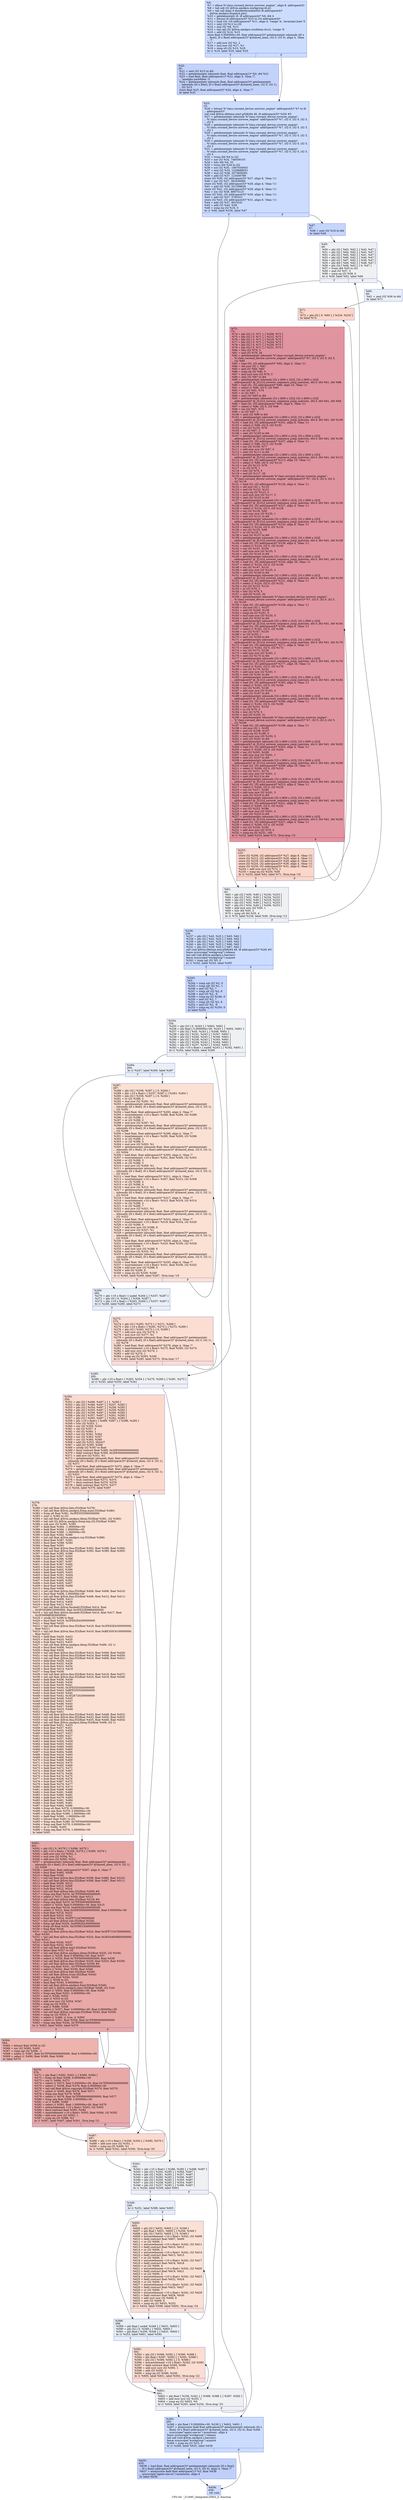 digraph "CFG for '_Z14MC_Integratev2PfiiS_li' function" {
	label="CFG for '_Z14MC_Integratev2PfiiS_li' function";

	Node0x5658b10 [shape=record,color="#3d50c3ff", style=filled, fillcolor="#8caffe70",label="{%6:\l  %7 = alloca %\"class.rocrand_device::xorwow_engine\", align 8, addrspace(5)\l  %8 = tail call i32 @llvm.amdgcn.workgroup.id.x()\l  %9 = tail call align 4 dereferenceable(64) i8 addrspace(4)*\l... @llvm.amdgcn.dispatch.ptr()\l  %10 = getelementptr i8, i8 addrspace(4)* %9, i64 4\l  %11 = bitcast i8 addrspace(4)* %10 to i16 addrspace(4)*\l  %12 = load i16, i16 addrspace(4)* %11, align 4, !range !4, !invariant.load !5\l  %13 = zext i16 %12 to i32\l  %14 = mul i32 %8, %13\l  %15 = tail call i32 @llvm.amdgcn.workitem.id.x(), !range !6\l  %16 = add i32 %14, %15\l  store float 0.000000e+00, float addrspace(3)* getelementptr inbounds ([0 x\l... float], [0 x float] addrspace(3)* @shared_mem, i32 0, i32 0), align 4, !tbaa\l... !7\l  %17 = add nsw i32 %2, 2\l  %18 = mul nsw i32 %17, %1\l  %19 = icmp slt i32 %15, %18\l  br i1 %19, label %20, label %25\l|{<s0>T|<s1>F}}"];
	Node0x5658b10:s0 -> Node0x5658da0;
	Node0x5658b10:s1 -> Node0x565eee0;
	Node0x5658da0 [shape=record,color="#3d50c3ff", style=filled, fillcolor="#779af770",label="{%20:\l20:                                               \l  %21 = zext i32 %15 to i64\l  %22 = getelementptr inbounds float, float addrspace(1)* %0, i64 %21\l  %23 = load float, float addrspace(1)* %22, align 4, !tbaa !7,\l... !amdgpu.noclobber !5\l  %24 = getelementptr inbounds float, float addrspace(3)* getelementptr\l... inbounds ([0 x float], [0 x float] addrspace(3)* @shared_mem, i32 0, i32 1),\l... i32 %15\l  store float %23, float addrspace(3)* %24, align 4, !tbaa !7\l  br label %25\l}"];
	Node0x5658da0 -> Node0x565eee0;
	Node0x565eee0 [shape=record,color="#3d50c3ff", style=filled, fillcolor="#8caffe70",label="{%25:\l25:                                               \l  %26 = bitcast %\"class.rocrand_device::xorwow_engine\" addrspace(5)* %7 to i8\l... addrspace(5)*\l  call void @llvm.lifetime.start.p5i8(i64 48, i8 addrspace(5)* %26) #5\l  %27 = getelementptr inbounds %\"class.rocrand_device::xorwow_engine\",\l... %\"class.rocrand_device::xorwow_engine\" addrspace(5)* %7, i32 0, i32 0, i32 5,\l... i32 0\l  %28 = getelementptr inbounds %\"class.rocrand_device::xorwow_engine\",\l... %\"class.rocrand_device::xorwow_engine\" addrspace(5)* %7, i32 0, i32 0, i32 5,\l... i32 1\l  %29 = getelementptr inbounds %\"class.rocrand_device::xorwow_engine\",\l... %\"class.rocrand_device::xorwow_engine\" addrspace(5)* %7, i32 0, i32 0, i32 5,\l... i32 2\l  %30 = getelementptr inbounds %\"class.rocrand_device::xorwow_engine\",\l... %\"class.rocrand_device::xorwow_engine\" addrspace(5)* %7, i32 0, i32 0, i32 5,\l... i32 3\l  %31 = getelementptr inbounds %\"class.rocrand_device::xorwow_engine\",\l... %\"class.rocrand_device::xorwow_engine\" addrspace(5)* %7, i32 0, i32 0, i32 5,\l... i32 4\l  %32 = trunc i64 %4 to i32\l  %33 = xor i32 %32, 746559103\l  %34 = lshr i64 %4, 32\l  %35 = trunc i64 %34 to i32\l  %36 = xor i32 %35, -1607034933\l  %37 = mul i32 %33, 1228688033\l  %38 = mul i32 %36, 2073658381\l  %39 = add i32 %37, 123456789\l  store i32 %39, i32 addrspace(5)* %27, align 8, !tbaa !11\l  %40 = xor i32 %37, 362436069\l  store i32 %40, i32 addrspace(5)* %28, align 4, !tbaa !11\l  %41 = add i32 %38, 521288629\l  store i32 %41, i32 addrspace(5)* %29, align 8, !tbaa !11\l  %42 = xor i32 %38, 88675123\l  store i32 %42, i32 addrspace(5)* %30, align 4, !tbaa !11\l  %43 = add i32 %37, 5783321\l  store i32 %43, i32 addrspace(5)* %31, align 8, !tbaa !11\l  %44 = add i32 %37, 6615241\l  %45 = add i32 %44, %38\l  %46 = icmp eq i32 %16, 0\l  br i1 %46, label %236, label %47\l|{<s0>T|<s1>F}}"];
	Node0x565eee0:s0 -> Node0x5661c90;
	Node0x565eee0:s1 -> Node0x5661d20;
	Node0x5661d20 [shape=record,color="#3d50c3ff", style=filled, fillcolor="#7ea1fa70",label="{%47:\l47:                                               \l  %48 = sext i32 %16 to i64\l  br label %49\l}"];
	Node0x5661d20 -> Node0x5661ed0;
	Node0x5661ed0 [shape=record,color="#3d50c3ff", style=filled, fillcolor="#d9dce170",label="{%49:\l49:                                               \l  %50 = phi i32 [ %63, %62 ], [ %43, %47 ]\l  %51 = phi i32 [ %64, %62 ], [ %42, %47 ]\l  %52 = phi i32 [ %65, %62 ], [ %41, %47 ]\l  %53 = phi i32 [ %66, %62 ], [ %40, %47 ]\l  %54 = phi i32 [ %67, %62 ], [ %39, %47 ]\l  %55 = phi i64 [ %69, %62 ], [ %48, %47 ]\l  %56 = phi i32 [ %68, %62 ], [ 0, %47 ]\l  %57 = trunc i64 %55 to i32\l  %58 = and i32 %57, 3\l  %59 = icmp eq i32 %58, 0\l  br i1 %59, label %62, label %60\l|{<s0>T|<s1>F}}"];
	Node0x5661ed0:s0 -> Node0x5661fc0;
	Node0x5661ed0:s1 -> Node0x5662950;
	Node0x5662950 [shape=record,color="#3d50c3ff", style=filled, fillcolor="#cedaeb70",label="{%60:\l60:                                               \l  %61 = zext i32 %56 to i64\l  br label %71\l}"];
	Node0x5662950 -> Node0x5662b00;
	Node0x5661fc0 [shape=record,color="#3d50c3ff", style=filled, fillcolor="#d9dce170",label="{%62:\l62:                                               \l  %63 = phi i32 [ %50, %49 ], [ %230, %233 ]\l  %64 = phi i32 [ %51, %49 ], [ %224, %233 ]\l  %65 = phi i32 [ %52, %49 ], [ %218, %233 ]\l  %66 = phi i32 [ %53, %49 ], [ %212, %233 ]\l  %67 = phi i32 [ %54, %49 ], [ %206, %233 ]\l  %68 = add nuw nsw i32 %56, 1\l  %69 = lshr i64 %55, 2\l  %70 = icmp ult i64 %55, 4\l  br i1 %70, label %236, label %49, !llvm.loop !13\l|{<s0>T|<s1>F}}"];
	Node0x5661fc0:s0 -> Node0x5661c90;
	Node0x5661fc0:s1 -> Node0x5661ed0;
	Node0x5662b00 [shape=record,color="#3d50c3ff", style=filled, fillcolor="#f6a38570",label="{%71:\l71:                                               \l  %72 = phi i32 [ 0, %60 ], [ %234, %233 ]\l  br label %73\l}"];
	Node0x5662b00 -> Node0x5663580;
	Node0x5663580 [shape=record,color="#b70d28ff", style=filled, fillcolor="#b70d2870",label="{%73:\l73:                                               \l  %74 = phi i32 [ 0, %71 ], [ %206, %73 ]\l  %75 = phi i32 [ 0, %71 ], [ %212, %73 ]\l  %76 = phi i32 [ 0, %71 ], [ %218, %73 ]\l  %77 = phi i32 [ 0, %71 ], [ %224, %73 ]\l  %78 = phi i32 [ 0, %71 ], [ %230, %73 ]\l  %79 = phi i32 [ 0, %71 ], [ %231, %73 ]\l  %80 = lshr i32 %79, 5\l  %81 = and i32 %79, 28\l  %82 = getelementptr inbounds %\"class.rocrand_device::xorwow_engine\",\l... %\"class.rocrand_device::xorwow_engine\" addrspace(5)* %7, i32 0, i32 0, i32 5,\l... i32 %80\l  %83 = load i32, i32 addrspace(5)* %82, align 4, !tbaa !11\l  %84 = shl nuw i32 1, %81\l  %85 = and i32 %84, %83\l  %86 = icmp eq i32 %85, 0\l  %87 = mul nuw nsw i32 %79, 5\l  %88 = zext i32 %87 to i64\l  %89 = getelementptr inbounds [32 x [800 x i32]], [32 x [800 x i32]]\l... addrspace(4)* @_ZL31d_xorwow_sequence_jump_matrices, i64 0, i64 %61, i64 %88\l  %90 = load i32, i32 addrspace(4)* %89, align 16, !tbaa !11\l  %91 = select i1 %86, i32 0, i32 %90\l  %92 = xor i32 %91, %74\l  %93 = or i32 %87, 1\l  %94 = zext i32 %93 to i64\l  %95 = getelementptr inbounds [32 x [800 x i32]], [32 x [800 x i32]]\l... addrspace(4)* @_ZL31d_xorwow_sequence_jump_matrices, i64 0, i64 %61, i64 %94\l  %96 = load i32, i32 addrspace(4)* %95, align 4, !tbaa !11\l  %97 = select i1 %86, i32 0, i32 %96\l  %98 = xor i32 %97, %75\l  %99 = or i32 %87, 2\l  %100 = zext i32 %99 to i64\l  %101 = getelementptr inbounds [32 x [800 x i32]], [32 x [800 x i32]]\l... addrspace(4)* @_ZL31d_xorwow_sequence_jump_matrices, i64 0, i64 %61, i64 %100\l  %102 = load i32, i32 addrspace(4)* %101, align 8, !tbaa !11\l  %103 = select i1 %86, i32 0, i32 %102\l  %104 = xor i32 %103, %76\l  %105 = or i32 %87, 3\l  %106 = zext i32 %105 to i64\l  %107 = getelementptr inbounds [32 x [800 x i32]], [32 x [800 x i32]]\l... addrspace(4)* @_ZL31d_xorwow_sequence_jump_matrices, i64 0, i64 %61, i64 %106\l  %108 = load i32, i32 addrspace(4)* %107, align 4, !tbaa !11\l  %109 = select i1 %86, i32 0, i32 %108\l  %110 = xor i32 %109, %77\l  %111 = add nuw nsw i32 %87, 4\l  %112 = zext i32 %111 to i64\l  %113 = getelementptr inbounds [32 x [800 x i32]], [32 x [800 x i32]]\l... addrspace(4)* @_ZL31d_xorwow_sequence_jump_matrices, i64 0, i64 %61, i64 %112\l  %114 = load i32, i32 addrspace(4)* %113, align 16, !tbaa !11\l  %115 = select i1 %86, i32 0, i32 %114\l  %116 = xor i32 %115, %78\l  %117 = or i32 %79, 1\l  %118 = lshr i32 %79, 5\l  %119 = and i32 %117, 29\l  %120 = getelementptr inbounds %\"class.rocrand_device::xorwow_engine\",\l... %\"class.rocrand_device::xorwow_engine\" addrspace(5)* %7, i32 0, i32 0, i32 5,\l... i32 %118\l  %121 = load i32, i32 addrspace(5)* %120, align 4, !tbaa !11\l  %122 = shl nuw i32 1, %119\l  %123 = and i32 %122, %121\l  %124 = icmp eq i32 %123, 0\l  %125 = mul nuw nsw i32 %117, 5\l  %126 = zext i32 %125 to i64\l  %127 = getelementptr inbounds [32 x [800 x i32]], [32 x [800 x i32]]\l... addrspace(4)* @_ZL31d_xorwow_sequence_jump_matrices, i64 0, i64 %61, i64 %126\l  %128 = load i32, i32 addrspace(4)* %127, align 4, !tbaa !11\l  %129 = select i1 %124, i32 0, i32 %128\l  %130 = xor i32 %129, %92\l  %131 = add nuw nsw i32 %125, 1\l  %132 = zext i32 %131 to i64\l  %133 = getelementptr inbounds [32 x [800 x i32]], [32 x [800 x i32]]\l... addrspace(4)* @_ZL31d_xorwow_sequence_jump_matrices, i64 0, i64 %61, i64 %132\l  %134 = load i32, i32 addrspace(4)* %133, align 8, !tbaa !11\l  %135 = select i1 %124, i32 0, i32 %134\l  %136 = xor i32 %135, %98\l  %137 = or i32 %125, 2\l  %138 = zext i32 %137 to i64\l  %139 = getelementptr inbounds [32 x [800 x i32]], [32 x [800 x i32]]\l... addrspace(4)* @_ZL31d_xorwow_sequence_jump_matrices, i64 0, i64 %61, i64 %138\l  %140 = load i32, i32 addrspace(4)* %139, align 4, !tbaa !11\l  %141 = select i1 %124, i32 0, i32 %140\l  %142 = xor i32 %141, %104\l  %143 = add nuw nsw i32 %125, 3\l  %144 = zext i32 %143 to i64\l  %145 = getelementptr inbounds [32 x [800 x i32]], [32 x [800 x i32]]\l... addrspace(4)* @_ZL31d_xorwow_sequence_jump_matrices, i64 0, i64 %61, i64 %144\l  %146 = load i32, i32 addrspace(4)* %145, align 16, !tbaa !11\l  %147 = select i1 %124, i32 0, i32 %146\l  %148 = xor i32 %147, %110\l  %149 = add nuw nsw i32 %125, 4\l  %150 = zext i32 %149 to i64\l  %151 = getelementptr inbounds [32 x [800 x i32]], [32 x [800 x i32]]\l... addrspace(4)* @_ZL31d_xorwow_sequence_jump_matrices, i64 0, i64 %61, i64 %150\l  %152 = load i32, i32 addrspace(4)* %151, align 4, !tbaa !11\l  %153 = select i1 %124, i32 0, i32 %152\l  %154 = xor i32 %153, %116\l  %155 = or i32 %79, 2\l  %156 = lshr i32 %79, 5\l  %157 = and i32 %155, 30\l  %158 = getelementptr inbounds %\"class.rocrand_device::xorwow_engine\",\l... %\"class.rocrand_device::xorwow_engine\" addrspace(5)* %7, i32 0, i32 0, i32 5,\l... i32 %156\l  %159 = load i32, i32 addrspace(5)* %158, align 4, !tbaa !11\l  %160 = shl nuw i32 1, %157\l  %161 = and i32 %160, %159\l  %162 = icmp eq i32 %161, 0\l  %163 = mul nuw nsw i32 %155, 5\l  %164 = zext i32 %163 to i64\l  %165 = getelementptr inbounds [32 x [800 x i32]], [32 x [800 x i32]]\l... addrspace(4)* @_ZL31d_xorwow_sequence_jump_matrices, i64 0, i64 %61, i64 %164\l  %166 = load i32, i32 addrspace(4)* %165, align 8, !tbaa !11\l  %167 = select i1 %162, i32 0, i32 %166\l  %168 = xor i32 %167, %130\l  %169 = or i32 %163, 1\l  %170 = zext i32 %169 to i64\l  %171 = getelementptr inbounds [32 x [800 x i32]], [32 x [800 x i32]]\l... addrspace(4)* @_ZL31d_xorwow_sequence_jump_matrices, i64 0, i64 %61, i64 %170\l  %172 = load i32, i32 addrspace(4)* %171, align 4, !tbaa !11\l  %173 = select i1 %162, i32 0, i32 %172\l  %174 = xor i32 %173, %136\l  %175 = add nuw nsw i32 %163, 2\l  %176 = zext i32 %175 to i64\l  %177 = getelementptr inbounds [32 x [800 x i32]], [32 x [800 x i32]]\l... addrspace(4)* @_ZL31d_xorwow_sequence_jump_matrices, i64 0, i64 %61, i64 %176\l  %178 = load i32, i32 addrspace(4)* %177, align 16, !tbaa !11\l  %179 = select i1 %162, i32 0, i32 %178\l  %180 = xor i32 %179, %142\l  %181 = add nuw nsw i32 %163, 3\l  %182 = zext i32 %181 to i64\l  %183 = getelementptr inbounds [32 x [800 x i32]], [32 x [800 x i32]]\l... addrspace(4)* @_ZL31d_xorwow_sequence_jump_matrices, i64 0, i64 %61, i64 %182\l  %184 = load i32, i32 addrspace(4)* %183, align 4, !tbaa !11\l  %185 = select i1 %162, i32 0, i32 %184\l  %186 = xor i32 %185, %148\l  %187 = add nuw nsw i32 %163, 4\l  %188 = zext i32 %187 to i64\l  %189 = getelementptr inbounds [32 x [800 x i32]], [32 x [800 x i32]]\l... addrspace(4)* @_ZL31d_xorwow_sequence_jump_matrices, i64 0, i64 %61, i64 %188\l  %190 = load i32, i32 addrspace(4)* %189, align 8, !tbaa !11\l  %191 = select i1 %162, i32 0, i32 %190\l  %192 = xor i32 %191, %154\l  %193 = or i32 %79, 3\l  %194 = lshr i32 %79, 5\l  %195 = and i32 %193, 31\l  %196 = getelementptr inbounds %\"class.rocrand_device::xorwow_engine\",\l... %\"class.rocrand_device::xorwow_engine\" addrspace(5)* %7, i32 0, i32 0, i32 5,\l... i32 %194\l  %197 = load i32, i32 addrspace(5)* %196, align 4, !tbaa !11\l  %198 = shl nuw i32 1, %195\l  %199 = and i32 %198, %197\l  %200 = icmp eq i32 %199, 0\l  %201 = mul nuw nsw i32 %193, 5\l  %202 = zext i32 %201 to i64\l  %203 = getelementptr inbounds [32 x [800 x i32]], [32 x [800 x i32]]\l... addrspace(4)* @_ZL31d_xorwow_sequence_jump_matrices, i64 0, i64 %61, i64 %202\l  %204 = load i32, i32 addrspace(4)* %203, align 4, !tbaa !11\l  %205 = select i1 %200, i32 0, i32 %204\l  %206 = xor i32 %205, %168\l  %207 = add nuw nsw i32 %201, 1\l  %208 = zext i32 %207 to i64\l  %209 = getelementptr inbounds [32 x [800 x i32]], [32 x [800 x i32]]\l... addrspace(4)* @_ZL31d_xorwow_sequence_jump_matrices, i64 0, i64 %61, i64 %208\l  %210 = load i32, i32 addrspace(4)* %209, align 16, !tbaa !11\l  %211 = select i1 %200, i32 0, i32 %210\l  %212 = xor i32 %211, %174\l  %213 = add nuw nsw i32 %201, 2\l  %214 = zext i32 %213 to i64\l  %215 = getelementptr inbounds [32 x [800 x i32]], [32 x [800 x i32]]\l... addrspace(4)* @_ZL31d_xorwow_sequence_jump_matrices, i64 0, i64 %61, i64 %214\l  %216 = load i32, i32 addrspace(4)* %215, align 4, !tbaa !11\l  %217 = select i1 %200, i32 0, i32 %216\l  %218 = xor i32 %217, %180\l  %219 = add nuw nsw i32 %201, 3\l  %220 = zext i32 %219 to i64\l  %221 = getelementptr inbounds [32 x [800 x i32]], [32 x [800 x i32]]\l... addrspace(4)* @_ZL31d_xorwow_sequence_jump_matrices, i64 0, i64 %61, i64 %220\l  %222 = load i32, i32 addrspace(4)* %221, align 8, !tbaa !11\l  %223 = select i1 %200, i32 0, i32 %222\l  %224 = xor i32 %223, %186\l  %225 = add nuw nsw i32 %201, 4\l  %226 = zext i32 %225 to i64\l  %227 = getelementptr inbounds [32 x [800 x i32]], [32 x [800 x i32]]\l... addrspace(4)* @_ZL31d_xorwow_sequence_jump_matrices, i64 0, i64 %61, i64 %226\l  %228 = load i32, i32 addrspace(4)* %227, align 4, !tbaa !11\l  %229 = select i1 %200, i32 0, i32 %228\l  %230 = xor i32 %229, %192\l  %231 = add nuw nsw i32 %79, 4\l  %232 = icmp eq i32 %231, 160\l  br i1 %232, label %233, label %73, !llvm.loop !15\l|{<s0>T|<s1>F}}"];
	Node0x5663580:s0 -> Node0x5662bf0;
	Node0x5663580:s1 -> Node0x5663580;
	Node0x5662bf0 [shape=record,color="#3d50c3ff", style=filled, fillcolor="#f6a38570",label="{%233:\l233:                                              \l  store i32 %206, i32 addrspace(5)* %27, align 8, !tbaa !11\l  store i32 %212, i32 addrspace(5)* %28, align 4, !tbaa !11\l  store i32 %218, i32 addrspace(5)* %29, align 8, !tbaa !11\l  store i32 %224, i32 addrspace(5)* %30, align 4, !tbaa !11\l  store i32 %230, i32 addrspace(5)* %31, align 8, !tbaa !11\l  %234 = add nuw nsw i32 %72, 1\l  %235 = icmp eq i32 %234, %58\l  br i1 %235, label %62, label %71, !llvm.loop !16\l|{<s0>T|<s1>F}}"];
	Node0x5662bf0:s0 -> Node0x5661fc0;
	Node0x5662bf0:s1 -> Node0x5662b00;
	Node0x5661c90 [shape=record,color="#3d50c3ff", style=filled, fillcolor="#8caffe70",label="{%236:\l236:                                              \l  %237 = phi i32 [ %43, %25 ], [ %63, %62 ]\l  %238 = phi i32 [ %42, %25 ], [ %64, %62 ]\l  %239 = phi i32 [ %41, %25 ], [ %65, %62 ]\l  %240 = phi i32 [ %40, %25 ], [ %66, %62 ]\l  %241 = phi i32 [ %39, %25 ], [ %67, %62 ]\l  call void @llvm.lifetime.end.p5i8(i64 48, i8 addrspace(5)* %26) #5\l  fence syncscope(\"workgroup\") release\l  tail call void @llvm.amdgcn.s.barrier()\l  fence syncscope(\"workgroup\") acquire\l  %242 = icmp sgt i32 %5, 0\l  br i1 %242, label %243, label %265\l|{<s0>T|<s1>F}}"];
	Node0x5661c90:s0 -> Node0x566a840;
	Node0x5661c90:s1 -> Node0x566a890;
	Node0x566a840 [shape=record,color="#3d50c3ff", style=filled, fillcolor="#7ea1fa70",label="{%243:\l243:                                              \l  %244 = icmp sgt i32 %2, 0\l  %245 = icmp sgt i32 %1, 1\l  %246 = and i32 %2, 7\l  %247 = icmp ult i32 %2, 8\l  %248 = and i32 %2, -8\l  %249 = icmp eq i32 %246, 0\l  %250 = and i32 %2, 7\l  %251 = icmp ult i32 %2, 8\l  %252 = and i32 %2, -8\l  %253 = icmp eq i32 %250, 0\l  br label %254\l}"];
	Node0x566a840 -> Node0x566af30;
	Node0x566af30 [shape=record,color="#3d50c3ff", style=filled, fillcolor="#d9dce170",label="{%254:\l254:                                              \l  %255 = phi i32 [ 0, %243 ], [ %603, %601 ]\l  %256 = phi float [ 0.000000e+00, %243 ], [ %602, %601 ]\l  %257 = phi i32 [ %45, %243 ], [ %348, %601 ]\l  %258 = phi i32 [ %241, %243 ], [ %347, %601 ]\l  %259 = phi i32 [ %240, %243 ], [ %346, %601 ]\l  %260 = phi i32 [ %239, %243 ], [ %345, %601 ]\l  %261 = phi i32 [ %238, %243 ], [ %344, %601 ]\l  %262 = phi i32 [ %237, %243 ], [ %343, %601 ]\l  %263 = phi \<10 x float\> [ undef, %243 ], [ %342, %601 ]\l  br i1 %244, label %264, label %285\l|{<s0>T|<s1>F}}"];
	Node0x566af30:s0 -> Node0x566cc80;
	Node0x566af30:s1 -> Node0x566cd10;
	Node0x566cc80 [shape=record,color="#3d50c3ff", style=filled, fillcolor="#cedaeb70",label="{%264:\l264:                                              \l  br i1 %247, label %269, label %287\l|{<s0>T|<s1>F}}"];
	Node0x566cc80:s0 -> Node0x566ce50;
	Node0x566cc80:s1 -> Node0x566cea0;
	Node0x566a890 [shape=record,color="#3d50c3ff", style=filled, fillcolor="#8caffe70",label="{%265:\l265:                                              \l  %266 = phi float [ 0.000000e+00, %236 ], [ %602, %601 ]\l  %267 = atomicrmw fadd float addrspace(3)* getelementptr inbounds ([0 x\l... float], [0 x float] addrspace(3)* @shared_mem, i32 0, i32 0), float %266\l... syncscope(\"agent-one-as\") monotonic, align 4\l  fence syncscope(\"workgroup\") release\l  tail call void @llvm.amdgcn.s.barrier()\l  fence syncscope(\"workgroup\") acquire\l  %268 = icmp eq i32 %15, 0\l  br i1 %268, label %635, label %638\l|{<s0>T|<s1>F}}"];
	Node0x566a890:s0 -> Node0x566d370;
	Node0x566a890:s1 -> Node0x566d3c0;
	Node0x566ce50 [shape=record,color="#3d50c3ff", style=filled, fillcolor="#cedaeb70",label="{%269:\l269:                                              \l  %270 = phi \<10 x float\> [ undef, %264 ], [ %337, %287 ]\l  %271 = phi i32 [ 0, %264 ], [ %338, %287 ]\l  %272 = phi \<10 x float\> [ %263, %264 ], [ %337, %287 ]\l  br i1 %249, label %285, label %273\l|{<s0>T|<s1>F}}"];
	Node0x566ce50:s0 -> Node0x566cd10;
	Node0x566ce50:s1 -> Node0x566d780;
	Node0x566d780 [shape=record,color="#3d50c3ff", style=filled, fillcolor="#f7b39670",label="{%273:\l273:                                              \l  %274 = phi i32 [ %282, %273 ], [ %271, %269 ]\l  %275 = phi \<10 x float\> [ %281, %273 ], [ %272, %269 ]\l  %276 = phi i32 [ %283, %273 ], [ 0, %269 ]\l  %277 = add nuw nsw i32 %274, 2\l  %278 = mul nsw i32 %277, %1\l  %279 = getelementptr inbounds float, float addrspace(3)* getelementptr\l... inbounds ([0 x float], [0 x float] addrspace(3)* @shared_mem, i32 0, i32 1),\l... i32 %278\l  %280 = load float, float addrspace(3)* %279, align 4, !tbaa !7\l  %281 = insertelement \<10 x float\> %275, float %280, i32 %274\l  %282 = add nuw nsw i32 %274, 1\l  %283 = add i32 %276, 1\l  %284 = icmp eq i32 %283, %246\l  br i1 %284, label %285, label %273, !llvm.loop !17\l|{<s0>T|<s1>F}}"];
	Node0x566d780:s0 -> Node0x566cd10;
	Node0x566d780:s1 -> Node0x566d780;
	Node0x566cd10 [shape=record,color="#3d50c3ff", style=filled, fillcolor="#d9dce170",label="{%285:\l285:                                              \l  %286 = phi \<10 x float\> [ %263, %254 ], [ %270, %269 ], [ %281, %273 ]\l  br i1 %245, label %350, label %341\l|{<s0>T|<s1>F}}"];
	Node0x566cd10:s0 -> Node0x566e2a0;
	Node0x566cd10:s1 -> Node0x566e2f0;
	Node0x566cea0 [shape=record,color="#3d50c3ff", style=filled, fillcolor="#f7b99e70",label="{%287:\l287:                                              \l  %288 = phi i32 [ %338, %287 ], [ 0, %264 ]\l  %289 = phi \<10 x float\> [ %337, %287 ], [ %263, %264 ]\l  %290 = phi i32 [ %339, %287 ], [ 0, %264 ]\l  %291 = or i32 %288, 2\l  %292 = mul nsw i32 %291, %1\l  %293 = getelementptr inbounds float, float addrspace(3)* getelementptr\l... inbounds ([0 x float], [0 x float] addrspace(3)* @shared_mem, i32 0, i32 1),\l... i32 %292\l  %294 = load float, float addrspace(3)* %293, align 4, !tbaa !7\l  %295 = insertelement \<10 x float\> %289, float %294, i32 %288\l  %296 = or i32 %288, 1\l  %297 = or i32 %288, 3\l  %298 = mul nsw i32 %297, %1\l  %299 = getelementptr inbounds float, float addrspace(3)* getelementptr\l... inbounds ([0 x float], [0 x float] addrspace(3)* @shared_mem, i32 0, i32 1),\l... i32 %298\l  %300 = load float, float addrspace(3)* %299, align 4, !tbaa !7\l  %301 = insertelement \<10 x float\> %295, float %300, i32 %296\l  %302 = or i32 %288, 2\l  %303 = or i32 %288, 4\l  %304 = mul nsw i32 %303, %1\l  %305 = getelementptr inbounds float, float addrspace(3)* getelementptr\l... inbounds ([0 x float], [0 x float] addrspace(3)* @shared_mem, i32 0, i32 1),\l... i32 %304\l  %306 = load float, float addrspace(3)* %305, align 4, !tbaa !7\l  %307 = insertelement \<10 x float\> %301, float %306, i32 %302\l  %308 = or i32 %288, 3\l  %309 = or i32 %288, 5\l  %310 = mul nsw i32 %309, %1\l  %311 = getelementptr inbounds float, float addrspace(3)* getelementptr\l... inbounds ([0 x float], [0 x float] addrspace(3)* @shared_mem, i32 0, i32 1),\l... i32 %310\l  %312 = load float, float addrspace(3)* %311, align 4, !tbaa !7\l  %313 = insertelement \<10 x float\> %307, float %312, i32 %308\l  %314 = or i32 %288, 4\l  %315 = or i32 %288, 6\l  %316 = mul nsw i32 %315, %1\l  %317 = getelementptr inbounds float, float addrspace(3)* getelementptr\l... inbounds ([0 x float], [0 x float] addrspace(3)* @shared_mem, i32 0, i32 1),\l... i32 %316\l  %318 = load float, float addrspace(3)* %317, align 4, !tbaa !7\l  %319 = insertelement \<10 x float\> %313, float %318, i32 %314\l  %320 = or i32 %288, 5\l  %321 = or i32 %288, 7\l  %322 = mul nsw i32 %321, %1\l  %323 = getelementptr inbounds float, float addrspace(3)* getelementptr\l... inbounds ([0 x float], [0 x float] addrspace(3)* @shared_mem, i32 0, i32 1),\l... i32 %322\l  %324 = load float, float addrspace(3)* %323, align 4, !tbaa !7\l  %325 = insertelement \<10 x float\> %319, float %324, i32 %320\l  %326 = or i32 %288, 6\l  %327 = add nuw nsw i32 %288, 8\l  %328 = mul nsw i32 %327, %1\l  %329 = getelementptr inbounds float, float addrspace(3)* getelementptr\l... inbounds ([0 x float], [0 x float] addrspace(3)* @shared_mem, i32 0, i32 1),\l... i32 %328\l  %330 = load float, float addrspace(3)* %329, align 4, !tbaa !7\l  %331 = insertelement \<10 x float\> %325, float %330, i32 %326\l  %332 = or i32 %288, 7\l  %333 = add nuw nsw i32 %288, 9\l  %334 = mul nsw i32 %333, %1\l  %335 = getelementptr inbounds float, float addrspace(3)* getelementptr\l... inbounds ([0 x float], [0 x float] addrspace(3)* @shared_mem, i32 0, i32 1),\l... i32 %334\l  %336 = load float, float addrspace(3)* %335, align 4, !tbaa !7\l  %337 = insertelement \<10 x float\> %331, float %336, i32 %332\l  %338 = add nuw nsw i32 %288, 8\l  %339 = add i32 %290, 8\l  %340 = icmp eq i32 %339, %248\l  br i1 %340, label %269, label %287, !llvm.loop !19\l|{<s0>T|<s1>F}}"];
	Node0x566cea0:s0 -> Node0x566ce50;
	Node0x566cea0:s1 -> Node0x566cea0;
	Node0x566e2f0 [shape=record,color="#3d50c3ff", style=filled, fillcolor="#d9dce170",label="{%341:\l341:                                              \l  %342 = phi \<10 x float\> [ %286, %285 ], [ %498, %497 ]\l  %343 = phi i32 [ %262, %285 ], [ %365, %497 ]\l  %344 = phi i32 [ %261, %285 ], [ %357, %497 ]\l  %345 = phi i32 [ %260, %285 ], [ %356, %497 ]\l  %346 = phi i32 [ %259, %285 ], [ %355, %497 ]\l  %347 = phi i32 [ %258, %285 ], [ %354, %497 ]\l  %348 = phi i32 [ %257, %285 ], [ %366, %497 ]\l  br i1 %244, label %349, label %601\l|{<s0>T|<s1>F}}"];
	Node0x566e2f0:s0 -> Node0x5671370;
	Node0x566e2f0:s1 -> Node0x566aff0;
	Node0x5671370 [shape=record,color="#3d50c3ff", style=filled, fillcolor="#cedaeb70",label="{%349:\l349:                                              \l  br i1 %251, label %588, label %605\l|{<s0>T|<s1>F}}"];
	Node0x5671370:s0 -> Node0x5671470;
	Node0x5671370:s1 -> Node0x56714c0;
	Node0x566e2a0 [shape=record,color="#3d50c3ff", style=filled, fillcolor="#f7ac8e70",label="{%350:\l350:                                              \l  %351 = phi i32 [ %499, %497 ], [ 1, %285 ]\l  %352 = phi i32 [ %366, %497 ], [ %257, %285 ]\l  %353 = phi i32 [ %354, %497 ], [ %258, %285 ]\l  %354 = phi i32 [ %355, %497 ], [ %259, %285 ]\l  %355 = phi i32 [ %356, %497 ], [ %260, %285 ]\l  %356 = phi i32 [ %357, %497 ], [ %261, %285 ]\l  %357 = phi i32 [ %365, %497 ], [ %262, %285 ]\l  %358 = phi \<10 x float\> [ %498, %497 ], [ %286, %285 ]\l  %359 = lshr i32 %353, 2\l  %360 = xor i32 %359, %353\l  %361 = shl i32 %357, 4\l  %362 = shl i32 %360, 1\l  %363 = xor i32 %361, %362\l  %364 = xor i32 %363, %357\l  %365 = xor i32 %364, %360\l  %366 = add i32 %352, 362437\l  %367 = add i32 %365, %366\l  %368 = uitofp i32 %367 to float\l  %369 = fmul contract float %368, 0x3DF0000000000000\l  %370 = fadd contract float %369, 0x3DF0000000000000\l  %371 = add nsw i32 %351, %1\l  %372 = getelementptr inbounds float, float addrspace(3)* getelementptr\l... inbounds ([0 x float], [0 x float] addrspace(3)* @shared_mem, i32 0, i32 1),\l... i32 %371\l  %373 = load float, float addrspace(3)* %372, align 4, !tbaa !7\l  %374 = getelementptr inbounds float, float addrspace(3)* getelementptr\l... inbounds ([0 x float], [0 x float] addrspace(3)* @shared_mem, i32 0, i32 1),\l... i32 %351\l  %375 = load float, float addrspace(3)* %374, align 4, !tbaa !7\l  %376 = fsub contract float %373, %375\l  %377 = fmul contract float %370, %376\l  %378 = fadd contract float %375, %377\l  br i1 %244, label %379, label %497\l|{<s0>T|<s1>F}}"];
	Node0x566e2a0:s0 -> Node0x5672680;
	Node0x566e2a0:s1 -> Node0x5659d10;
	Node0x5672680 [shape=record,color="#3d50c3ff", style=filled, fillcolor="#f7b99e70",label="{%379:\l379:                                              \l  %380 = tail call float @llvm.fabs.f32(float %378)\l  %381 = tail call float @llvm.amdgcn.frexp.mant.f32(float %380)\l  %382 = fcmp olt float %381, 0x3FE5555560000000\l  %383 = zext i1 %382 to i32\l  %384 = tail call float @llvm.amdgcn.ldexp.f32(float %381, i32 %383)\l  %385 = tail call i32 @llvm.amdgcn.frexp.exp.i32.f32(float %380)\l  %386 = sub nsw i32 %385, %383\l  %387 = fadd float %384, -1.000000e+00\l  %388 = fadd float %384, 1.000000e+00\l  %389 = fadd float %388, -1.000000e+00\l  %390 = fsub float %384, %389\l  %391 = tail call float @llvm.amdgcn.rcp.f32(float %388)\l  %392 = fmul float %387, %391\l  %393 = fmul float %388, %392\l  %394 = fneg float %393\l  %395 = tail call float @llvm.fma.f32(float %392, float %388, float %394)\l  %396 = tail call float @llvm.fma.f32(float %392, float %390, float %395)\l  %397 = fadd float %393, %396\l  %398 = fsub float %397, %393\l  %399 = fsub float %396, %398\l  %400 = fsub float %387, %397\l  %401 = fsub float %387, %400\l  %402 = fsub float %401, %397\l  %403 = fsub float %402, %399\l  %404 = fadd float %400, %403\l  %405 = fmul float %391, %404\l  %406 = fadd float %392, %405\l  %407 = fsub float %406, %392\l  %408 = fsub float %405, %407\l  %409 = fmul float %406, %406\l  %410 = fneg float %409\l  %411 = tail call float @llvm.fma.f32(float %406, float %406, float %410)\l  %412 = fmul float %408, 2.000000e+00\l  %413 = tail call float @llvm.fma.f32(float %406, float %412, float %411)\l  %414 = fadd float %409, %413\l  %415 = fsub float %414, %409\l  %416 = fsub float %413, %415\l  %417 = tail call float @llvm.fmuladd.f32(float %414, float\l... 0x3FCED89C20000000, float 0x3FD23E9880000000)\l  %418 = tail call float @llvm.fmuladd.f32(float %414, float %417, float\l... 0x3FD999BDE0000000)\l  %419 = sitofp i32 %386 to float\l  %420 = fmul float %419, 0x3FE62E4300000000\l  %421 = fneg float %420\l  %422 = tail call float @llvm.fma.f32(float %419, float 0x3FE62E4300000000,\l... float %421)\l  %423 = tail call float @llvm.fma.f32(float %419, float 0xBE205C6100000000,\l... float %422)\l  %424 = fadd float %420, %423\l  %425 = fsub float %424, %420\l  %426 = fsub float %423, %425\l  %427 = tail call float @llvm.amdgcn.ldexp.f32(float %406, i32 1)\l  %428 = fmul float %406, %414\l  %429 = fneg float %428\l  %430 = tail call float @llvm.fma.f32(float %414, float %406, float %429)\l  %431 = tail call float @llvm.fma.f32(float %414, float %408, float %430)\l  %432 = tail call float @llvm.fma.f32(float %416, float %406, float %431)\l  %433 = fadd float %428, %432\l  %434 = fsub float %433, %428\l  %435 = fsub float %432, %434\l  %436 = fmul float %414, %418\l  %437 = fneg float %436\l  %438 = tail call float @llvm.fma.f32(float %414, float %418, float %437)\l  %439 = tail call float @llvm.fma.f32(float %416, float %418, float %438)\l  %440 = fadd float %436, %439\l  %441 = fsub float %440, %436\l  %442 = fsub float %439, %441\l  %443 = fadd float %440, 0x3FE5555540000000\l  %444 = fadd float %443, 0xBFE5555540000000\l  %445 = fsub float %440, %444\l  %446 = fadd float %442, 0x3E2E720200000000\l  %447 = fadd float %446, %445\l  %448 = fadd float %443, %447\l  %449 = fsub float %448, %443\l  %450 = fsub float %447, %449\l  %451 = fmul float %433, %448\l  %452 = fneg float %451\l  %453 = tail call float @llvm.fma.f32(float %433, float %448, float %452)\l  %454 = tail call float @llvm.fma.f32(float %433, float %450, float %453)\l  %455 = tail call float @llvm.fma.f32(float %435, float %448, float %454)\l  %456 = tail call float @llvm.amdgcn.ldexp.f32(float %408, i32 1)\l  %457 = fadd float %451, %455\l  %458 = fsub float %457, %451\l  %459 = fsub float %455, %458\l  %460 = fadd float %427, %457\l  %461 = fsub float %460, %427\l  %462 = fsub float %457, %461\l  %463 = fadd float %456, %459\l  %464 = fadd float %463, %462\l  %465 = fadd float %460, %464\l  %466 = fsub float %465, %460\l  %467 = fsub float %464, %466\l  %468 = fadd float %424, %465\l  %469 = fsub float %468, %424\l  %470 = fsub float %468, %469\l  %471 = fsub float %424, %470\l  %472 = fsub float %465, %469\l  %473 = fadd float %472, %471\l  %474 = fadd float %426, %467\l  %475 = fsub float %474, %426\l  %476 = fsub float %474, %475\l  %477 = fsub float %426, %476\l  %478 = fsub float %467, %475\l  %479 = fadd float %478, %477\l  %480 = fadd float %474, %473\l  %481 = fadd float %468, %480\l  %482 = fsub float %481, %468\l  %483 = fsub float %480, %482\l  %484 = fadd float %479, %483\l  %485 = fadd float %481, %484\l  %486 = fsub float %485, %481\l  %487 = fsub float %484, %486\l  %488 = fcmp olt float %378, 0.000000e+00\l  %489 = fcmp uge float %378, 0.000000e+00\l  %490 = fcmp oeq float %380, 1.000000e+00\l  %491 = fadd float %380, -1.000000e+00\l  %492 = bitcast float %491 to i32\l  %493 = fcmp oeq float %380, 0x7FF0000000000000\l  %494 = fcmp oeq float %378, 0.000000e+00\l  %495 = or i1 %494, %493\l  %496 = fcmp oeq float %378, 1.000000e+00\l  br label %501\l}"];
	Node0x5672680 -> Node0x5677eb0;
	Node0x5659d10 [shape=record,color="#3d50c3ff", style=filled, fillcolor="#f7ac8e70",label="{%497:\l497:                                              \l  %498 = phi \<10 x float\> [ %358, %350 ], [ %585, %570 ]\l  %499 = add nuw nsw i32 %351, 1\l  %500 = icmp eq i32 %499, %1\l  br i1 %500, label %341, label %350, !llvm.loop !20\l|{<s0>T|<s1>F}}"];
	Node0x5659d10:s0 -> Node0x566e2f0;
	Node0x5659d10:s1 -> Node0x566e2a0;
	Node0x5677eb0 [shape=record,color="#3d50c3ff", style=filled, fillcolor="#ca3b3770",label="{%501:\l501:                                              \l  %502 = phi i32 [ 0, %379 ], [ %586, %570 ]\l  %503 = phi \<10 x float\> [ %358, %379 ], [ %585, %570 ]\l  %504 = add nuw nsw i32 %502, 2\l  %505 = mul nsw i32 %504, %1\l  %506 = add nsw i32 %505, %351\l  %507 = getelementptr inbounds float, float addrspace(3)* getelementptr\l... inbounds ([0 x float], [0 x float] addrspace(3)* @shared_mem, i32 0, i32 1),\l... i32 %506\l  %508 = load float, float addrspace(3)* %507, align 4, !tbaa !7\l  %509 = fmul float %485, %508\l  %510 = fneg float %509\l  %511 = tail call float @llvm.fma.f32(float %508, float %485, float %510)\l  %512 = tail call float @llvm.fma.f32(float %508, float %487, float %511)\l  %513 = fadd float %509, %512\l  %514 = fsub float %513, %509\l  %515 = fsub float %512, %514\l  %516 = tail call float @llvm.fabs.f32(float %509) #6\l  %517 = fcmp oeq float %516, 0x7FF0000000000000\l  %518 = select i1 %517, float %509, float %513\l  %519 = tail call float @llvm.fabs.f32(float %518) #6\l  %520 = fcmp oeq float %519, 0x7FF0000000000000\l  %521 = select i1 %520, float 0.000000e+00, float %515\l  %522 = fcmp oeq float %518, 0x40562E4300000000\l  %523 = select i1 %522, float 0x3EE0000000000000, float 0.000000e+00\l  %524 = fsub float %518, %523\l  %525 = fadd float %523, %521\l  %526 = fmul float %524, 0x3FF7154760000000\l  %527 = tail call float @llvm.rint.f32(float %526)\l  %528 = fcmp ogt float %524, 0x40562E4300000000\l  %529 = fcmp olt float %524, 0xC059D1DA00000000\l  %530 = fneg float %526\l  %531 = tail call float @llvm.fma.f32(float %524, float 0x3FF7154760000000,\l... float %530)\l  %532 = tail call float @llvm.fma.f32(float %524, float 0x3E54AE0BE0000000,\l... float %531)\l  %533 = fsub float %526, %527\l  %534 = fadd float %532, %533\l  %535 = tail call float @llvm.exp2.f32(float %534)\l  %536 = fptosi float %527 to i32\l  %537 = tail call float @llvm.amdgcn.ldexp.f32(float %535, i32 %536)\l  %538 = select i1 %529, float 0.000000e+00, float %537\l  %539 = select i1 %528, float 0x7FF0000000000000, float %538\l  %540 = tail call float @llvm.fma.f32(float %539, float %525, float %539)\l  %541 = tail call float @llvm.fabs.f32(float %539) #6\l  %542 = fcmp oeq float %541, 0x7FF0000000000000\l  %543 = select i1 %542, float %539, float %540\l  %544 = tail call float @llvm.fabs.f32(float %508)\l  %545 = tail call float @llvm.trunc.f32(float %544)\l  %546 = fcmp oeq float %544, %545\l  %547 = zext i1 %546 to i32\l  %548 = fmul float %545, 5.000000e-01\l  %549 = tail call float @llvm.amdgcn.fract.f32(float %548)\l  %550 = tail call i1 @llvm.amdgcn.class.f32(float %548, i32 516)\l  %551 = select i1 %550, float 0.000000e+00, float %549\l  %552 = fcmp oeq float %551, 0.000000e+00\l  %553 = and i1 %546, %552\l  %554 = zext i1 %553 to i32\l  %555 = add nuw nsw i32 %554, %547\l  %556 = icmp eq i32 %555, 1\l  %557 = and i1 %488, %556\l  %558 = select i1 %557, float -0.000000e+00, float 0.000000e+00\l  %559 = tail call float @llvm.copysign.f32(float %543, float %558)\l  %560 = icmp ne i32 %555, 0\l  %561 = select i1 %489, i1 true, i1 %560\l  %562 = select i1 %561, float %559, float 0x7FF8000000000000\l  %563 = fcmp oeq float %544, 0x7FF0000000000000\l  br i1 %563, label %564, label %570\l|{<s0>T|<s1>F}}"];
	Node0x5677eb0:s0 -> Node0x567c850;
	Node0x5677eb0:s1 -> Node0x5677fb0;
	Node0x567c850 [shape=record,color="#3d50c3ff", style=filled, fillcolor="#d6524470",label="{%564:\l564:                                              \l  %565 = bitcast float %508 to i32\l  %566 = xor i32 %565, %492\l  %567 = icmp sgt i32 %566, -1\l  %568 = select i1 %567, float 0x7FF0000000000000, float 0.000000e+00\l  %569 = select i1 %490, float %380, float %568\l  br label %570\l}"];
	Node0x567c850 -> Node0x5677fb0;
	Node0x5677fb0 [shape=record,color="#3d50c3ff", style=filled, fillcolor="#ca3b3770",label="{%570:\l570:                                              \l  %571 = phi float [ %562, %501 ], [ %569, %564 ]\l  %572 = fcmp olt float %508, 0.000000e+00\l  %573 = xor i1 %494, %572\l  %574 = select i1 %573, float 0.000000e+00, float 0x7FF0000000000000\l  %575 = select i1 %556, float %378, float 0.000000e+00\l  %576 = tail call float @llvm.copysign.f32(float %574, float %575)\l  %577 = select i1 %495, float %576, float %571\l  %578 = fcmp uno float %378, %508\l  %579 = select i1 %578, float 0x7FF8000000000000, float %577\l  %580 = fcmp oeq float %508, 0.000000e+00\l  %581 = or i1 %496, %580\l  %582 = select i1 %581, float 1.000000e+00, float %579\l  %583 = extractelement \<10 x float\> %503, i32 %502\l  %584 = fmul contract float %583, %582\l  %585 = insertelement \<10 x float\> %503, float %584, i32 %502\l  %586 = add nuw nsw i32 %502, 1\l  %587 = icmp eq i32 %586, %2\l  br i1 %587, label %497, label %501, !llvm.loop !21\l|{<s0>T|<s1>F}}"];
	Node0x5677fb0:s0 -> Node0x5659d10;
	Node0x5677fb0:s1 -> Node0x5677eb0;
	Node0x5671470 [shape=record,color="#3d50c3ff", style=filled, fillcolor="#cedaeb70",label="{%588:\l588:                                              \l  %589 = phi float [ undef, %349 ], [ %631, %605 ]\l  %590 = phi i32 [ 0, %349 ], [ %632, %605 ]\l  %591 = phi float [ %256, %349 ], [ %631, %605 ]\l  br i1 %253, label %601, label %592\l|{<s0>T|<s1>F}}"];
	Node0x5671470:s0 -> Node0x566aff0;
	Node0x5671470:s1 -> Node0x567db90;
	Node0x567db90 [shape=record,color="#3d50c3ff", style=filled, fillcolor="#f7b39670",label="{%592:\l592:                                              \l  %593 = phi i32 [ %598, %592 ], [ %590, %588 ]\l  %594 = phi float [ %597, %592 ], [ %591, %588 ]\l  %595 = phi i32 [ %599, %592 ], [ 0, %588 ]\l  %596 = extractelement \<10 x float\> %342, i32 %593\l  %597 = fadd contract float %594, %596\l  %598 = add nuw nsw i32 %593, 1\l  %599 = add i32 %595, 1\l  %600 = icmp eq i32 %599, %250\l  br i1 %600, label %601, label %592, !llvm.loop !22\l|{<s0>T|<s1>F}}"];
	Node0x567db90:s0 -> Node0x566aff0;
	Node0x567db90:s1 -> Node0x567db90;
	Node0x566aff0 [shape=record,color="#3d50c3ff", style=filled, fillcolor="#d9dce170",label="{%601:\l601:                                              \l  %602 = phi float [ %256, %341 ], [ %589, %588 ], [ %597, %592 ]\l  %603 = add nuw nsw i32 %255, 1\l  %604 = icmp eq i32 %603, %5\l  br i1 %604, label %265, label %254, !llvm.loop !23\l|{<s0>T|<s1>F}}"];
	Node0x566aff0:s0 -> Node0x566a890;
	Node0x566aff0:s1 -> Node0x566af30;
	Node0x56714c0 [shape=record,color="#3d50c3ff", style=filled, fillcolor="#f7b99e70",label="{%605:\l605:                                              \l  %606 = phi i32 [ %632, %605 ], [ 0, %349 ]\l  %607 = phi float [ %631, %605 ], [ %256, %349 ]\l  %608 = phi i32 [ %633, %605 ], [ 0, %349 ]\l  %609 = extractelement \<10 x float\> %342, i32 %606\l  %610 = fadd contract float %607, %609\l  %611 = or i32 %606, 1\l  %612 = extractelement \<10 x float\> %342, i32 %611\l  %613 = fadd contract float %610, %612\l  %614 = or i32 %606, 2\l  %615 = extractelement \<10 x float\> %342, i32 %614\l  %616 = fadd contract float %613, %615\l  %617 = or i32 %606, 3\l  %618 = extractelement \<10 x float\> %342, i32 %617\l  %619 = fadd contract float %616, %618\l  %620 = or i32 %606, 4\l  %621 = extractelement \<10 x float\> %342, i32 %620\l  %622 = fadd contract float %619, %621\l  %623 = or i32 %606, 5\l  %624 = extractelement \<10 x float\> %342, i32 %623\l  %625 = fadd contract float %622, %624\l  %626 = or i32 %606, 6\l  %627 = extractelement \<10 x float\> %342, i32 %626\l  %628 = fadd contract float %625, %627\l  %629 = or i32 %606, 7\l  %630 = extractelement \<10 x float\> %342, i32 %629\l  %631 = fadd contract float %628, %630\l  %632 = add nuw nsw i32 %606, 8\l  %633 = add i32 %608, 8\l  %634 = icmp eq i32 %633, %252\l  br i1 %634, label %588, label %605, !llvm.loop !24\l|{<s0>T|<s1>F}}"];
	Node0x56714c0:s0 -> Node0x5671470;
	Node0x56714c0:s1 -> Node0x56714c0;
	Node0x566d370 [shape=record,color="#3d50c3ff", style=filled, fillcolor="#7093f370",label="{%635:\l635:                                              \l  %636 = load float, float addrspace(3)* getelementptr inbounds ([0 x float],\l... [0 x float] addrspace(3)* @shared_mem, i32 0, i32 0), align 4, !tbaa !7\l  %637 = atomicrmw fadd float addrspace(1)* %3, float %636\l... syncscope(\"agent-one-as\") monotonic, align 4\l  br label %638\l}"];
	Node0x566d370 -> Node0x566d3c0;
	Node0x566d3c0 [shape=record,color="#3d50c3ff", style=filled, fillcolor="#8caffe70",label="{%638:\l638:                                              \l  ret void\l}"];
}
